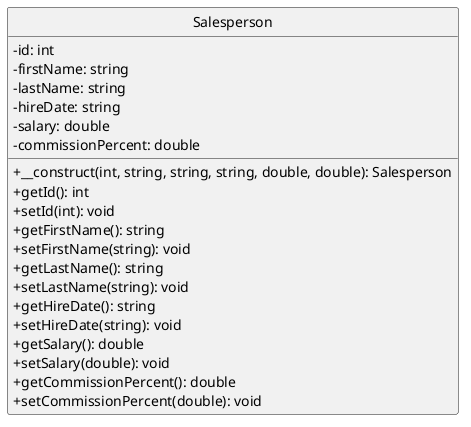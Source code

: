 @startuml
hide circle
skinparam classAttributeIconSize 0

class Salesperson {
    - id: int
    - firstName: string
    - lastName: string
    - hireDate: string
    - salary: double
    - commissionPercent: double
    + __construct(int, string, string, string, double, double): Salesperson
    + getId(): int
    + setId(int): void
    + getFirstName(): string
    + setFirstName(string): void
    + getLastName(): string
    + setLastName(string): void
    + getHireDate(): string
    + setHireDate(string): void
    + getSalary(): double
    + setSalary(double): void
    + getCommissionPercent(): double
    + setCommissionPercent(double): void
}
@enduml
